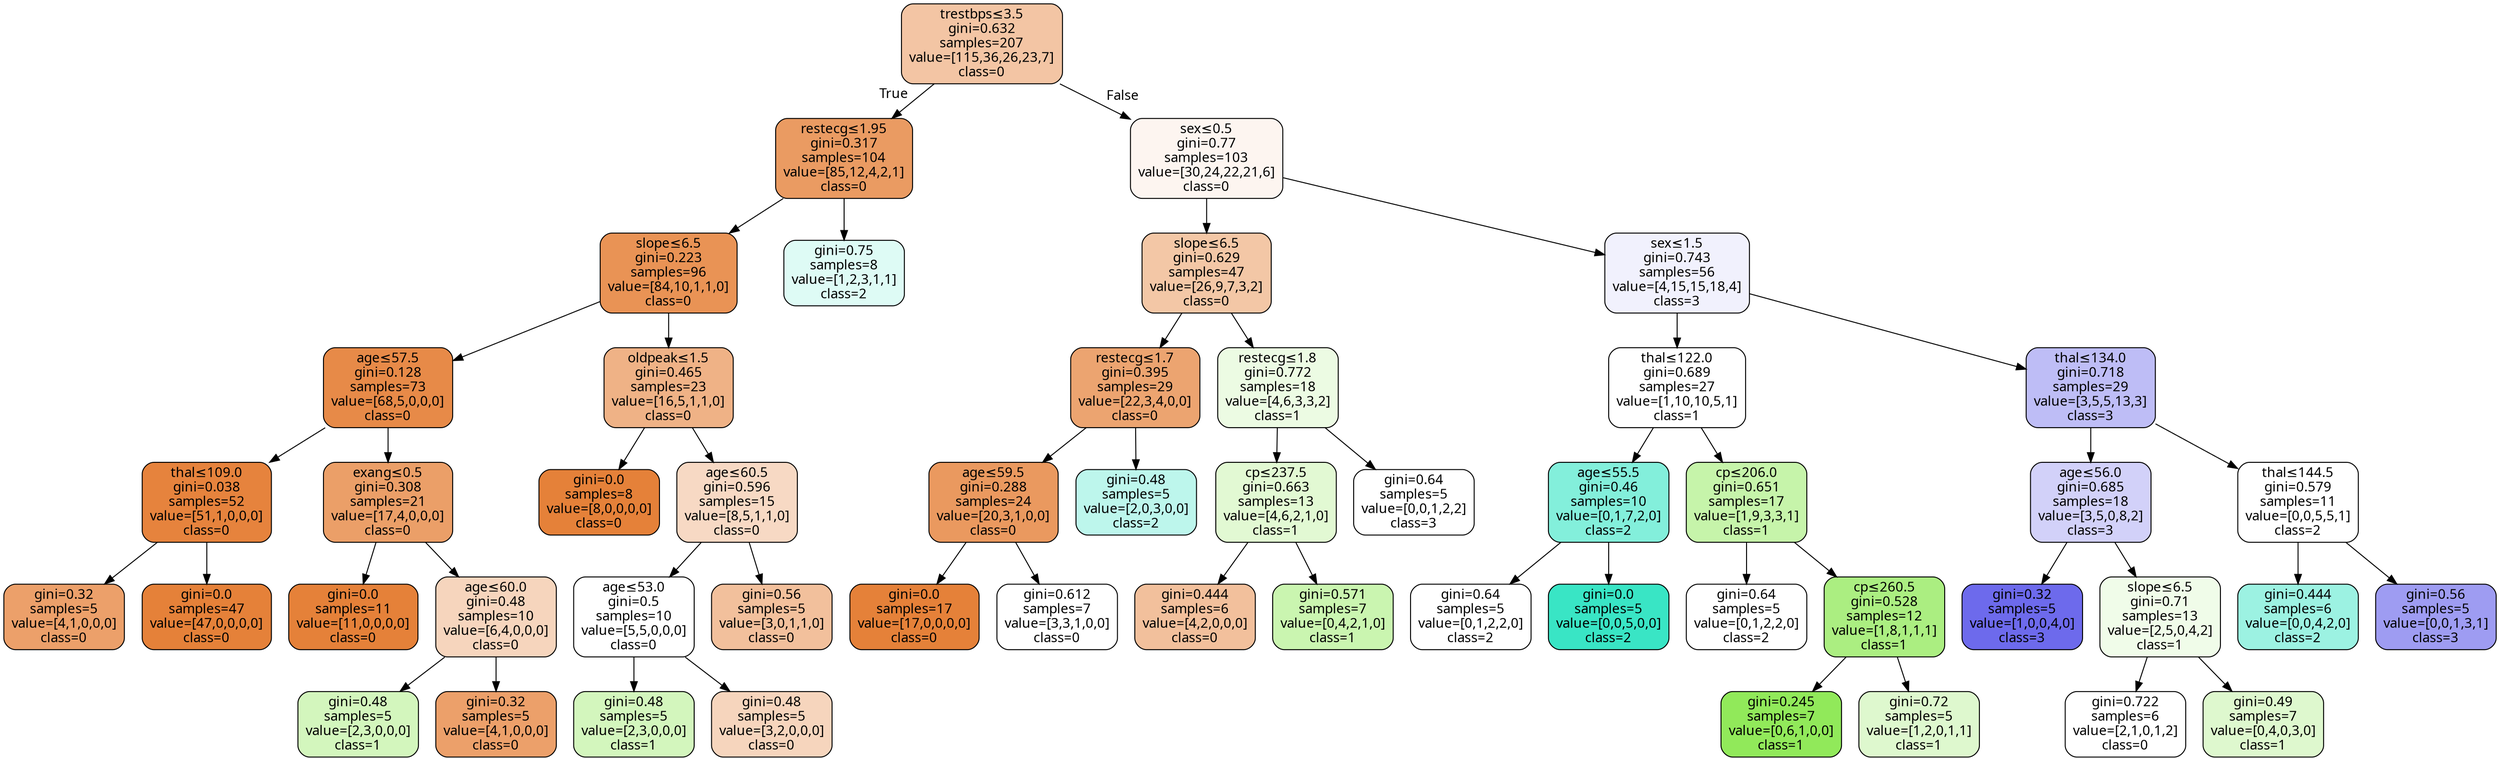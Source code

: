digraph Tree {	node [shape=box, style="filled, rounded", color="black", fontname= "Microsoft YaHei" ] ;	edge [fontname= "Microsoft YaHei" ] ;	0[label=<trestbps&le;3.5<br/>gini=0.632<br/>samples=207<br/>value=[115,36,26,23,7]<br/>class=0>,fillcolor="#f3c5a4"];	1[label=<restecg&le;1.95<br/>gini=0.317<br/>samples=104<br/>value=[85,12,4,2,1]<br/>class=0>,fillcolor="#ea9b62"];	0->1[labeldistance=2.5,labelangle=45,headlabel="True"];	2[label=<slope&le;6.5<br/>gini=0.223<br/>samples=96<br/>value=[84,10,1,1,0]<br/>class=0>,fillcolor="#e99355"];	1 -> 2 ;	3[label=<age&le;57.5<br/>gini=0.128<br/>samples=73<br/>value=[68,5,0,0,0]<br/>class=0>,fillcolor="#e78a48"];	2 -> 3 ;	4[label=<thal&le;109.0<br/>gini=0.038<br/>samples=52<br/>value=[51,1,0,0,0]<br/>class=0>,fillcolor="#e6833d"];	3 -> 4 ;	5[label=<gini=0.32<br/>samples=5<br/>value=[4,1,0,0,0]<br/>class=0>,fillcolor="#eca06a"];	4 -> 5 ;	6[label=<gini=0.0<br/>samples=47<br/>value=[47,0,0,0,0]<br/>class=0>,fillcolor="#e58139"];	4 -> 6 ;	7[label=<exang&le;0.5<br/>gini=0.308<br/>samples=21<br/>value=[17,4,0,0,0]<br/>class=0>,fillcolor="#eb9f68"];	3 -> 7 ;	8[label=<gini=0.0<br/>samples=11<br/>value=[11,0,0,0,0]<br/>class=0>,fillcolor="#e58139"];	7 -> 8 ;	9[label=<age&le;60.0<br/>gini=0.48<br/>samples=10<br/>value=[6,4,0,0,0]<br/>class=0>,fillcolor="#f6d5bd"];	7 -> 9 ;	10[label=<gini=0.48<br/>samples=5<br/>value=[2,3,0,0,0]<br/>class=1>,fillcolor="#d3f6bd"];	9 -> 10 ;	11[label=<gini=0.32<br/>samples=5<br/>value=[4,1,0,0,0]<br/>class=0>,fillcolor="#eca06a"];	9 -> 11 ;	12[label=<oldpeak&le;1.5<br/>gini=0.465<br/>samples=23<br/>value=[16,5,1,1,0]<br/>class=0>,fillcolor="#efb286"];	2 -> 12 ;	13[label=<gini=0.0<br/>samples=8<br/>value=[8,0,0,0,0]<br/>class=0>,fillcolor="#e58139"];	12 -> 13 ;	14[label=<age&le;60.5<br/>gini=0.596<br/>samples=15<br/>value=[8,5,1,1,0]<br/>class=0>,fillcolor="#f7d9c4"];	12 -> 14 ;	15[label=<age&le;53.0<br/>gini=0.5<br/>samples=10<br/>value=[5,5,0,0,0]<br/>class=0>,fillcolor="#ffffff"];	14 -> 15 ;	16[label=<gini=0.48<br/>samples=5<br/>value=[2,3,0,0,0]<br/>class=1>,fillcolor="#d3f6bd"];	15 -> 16 ;	17[label=<gini=0.48<br/>samples=5<br/>value=[3,2,0,0,0]<br/>class=0>,fillcolor="#f6d5bd"];	15 -> 17 ;	18[label=<gini=0.56<br/>samples=5<br/>value=[3,0,1,1,0]<br/>class=0>,fillcolor="#f2c09c"];	14 -> 18 ;	19[label=<gini=0.75<br/>samples=8<br/>value=[1,2,3,1,1]<br/>class=2>,fillcolor="#defbf5"];	1 -> 19 ;	20[label=<sex&le;0.5<br/>gini=0.77<br/>samples=103<br/>value=[30,24,22,21,6]<br/>class=0>,fillcolor="#fdf5f0"];	0->20[labeldistance=2.5,labelangle=-45,headlabel="False"];	21[label=<slope&le;6.5<br/>gini=0.629<br/>samples=47<br/>value=[26,9,7,3,2]<br/>class=0>,fillcolor="#f3c7a6"];	20 -> 21 ;	22[label=<restecg&le;1.7<br/>gini=0.395<br/>samples=29<br/>value=[22,3,4,0,0]<br/>class=0>,fillcolor="#eca470"];	21 -> 22 ;	23[label=<age&le;59.5<br/>gini=0.288<br/>samples=24<br/>value=[20,3,1,0,0]<br/>class=0>,fillcolor="#ea995f"];	22 -> 23 ;	24[label=<gini=0.0<br/>samples=17<br/>value=[17,0,0,0,0]<br/>class=0>,fillcolor="#e58139"];	23 -> 24 ;	25[label=<gini=0.612<br/>samples=7<br/>value=[3,3,1,0,0]<br/>class=0>,fillcolor="#ffffff"];	23 -> 25 ;	26[label=<gini=0.48<br/>samples=5<br/>value=[2,0,3,0,0]<br/>class=2>,fillcolor="#bdf6ec"];	22 -> 26 ;	27[label=<restecg&le;1.8<br/>gini=0.772<br/>samples=18<br/>value=[4,6,3,3,2]<br/>class=1>,fillcolor="#ecfbe3"];	21 -> 27 ;	28[label=<cp&le;237.5<br/>gini=0.663<br/>samples=13<br/>value=[4,6,2,1,0]<br/>class=1>,fillcolor="#e2f9d3"];	27 -> 28 ;	29[label=<gini=0.444<br/>samples=6<br/>value=[4,2,0,0,0]<br/>class=0>,fillcolor="#f2c09c"];	28 -> 29 ;	30[label=<gini=0.571<br/>samples=7<br/>value=[0,4,2,1,0]<br/>class=1>,fillcolor="#caf5b0"];	28 -> 30 ;	31[label=<gini=0.64<br/>samples=5<br/>value=[0,0,1,2,2]<br/>class=3>,fillcolor="#ffffff"];	27 -> 31 ;	32[label=<sex&le;1.5<br/>gini=0.743<br/>samples=56<br/>value=[4,15,15,18,4]<br/>class=3>,fillcolor="#f1f1fd"];	20 -> 32 ;	33[label=<thal&le;122.0<br/>gini=0.689<br/>samples=27<br/>value=[1,10,10,5,1]<br/>class=1>,fillcolor="#ffffff"];	32 -> 33 ;	34[label=<age&le;55.5<br/>gini=0.46<br/>samples=10<br/>value=[0,1,7,2,0]<br/>class=2>,fillcolor="#83efdb"];	33 -> 34 ;	35[label=<gini=0.64<br/>samples=5<br/>value=[0,1,2,2,0]<br/>class=2>,fillcolor="#ffffff"];	34 -> 35 ;	36[label=<gini=0.0<br/>samples=5<br/>value=[0,0,5,0,0]<br/>class=2>,fillcolor="#39e5c5"];	34 -> 36 ;	37[label=<cp&le;206.0<br/>gini=0.651<br/>samples=17<br/>value=[1,9,3,3,1]<br/>class=1>,fillcolor="#c6f4aa"];	33 -> 37 ;	38[label=<gini=0.64<br/>samples=5<br/>value=[0,1,2,2,0]<br/>class=2>,fillcolor="#ffffff"];	37 -> 38 ;	39[label=<cp&le;260.5<br/>gini=0.528<br/>samples=12<br/>value=[1,8,1,1,1]<br/>class=1>,fillcolor="#abee81"];	37 -> 39 ;	40[label=<gini=0.245<br/>samples=7<br/>value=[0,6,1,0,0]<br/>class=1>,fillcolor="#91e95a"];	39 -> 40 ;	41[label=<gini=0.72<br/>samples=5<br/>value=[1,2,0,1,1]<br/>class=1>,fillcolor="#def8ce"];	39 -> 41 ;	42[label=<thal&le;134.0<br/>gini=0.718<br/>samples=29<br/>value=[3,5,5,13,3]<br/>class=3>,fillcolor="#bebdf6"];	32 -> 42 ;	43[label=<age&le;56.0<br/>gini=0.685<br/>samples=18<br/>value=[3,5,0,8,2]<br/>class=3>,fillcolor="#d2d1f9"];	42 -> 43 ;	44[label=<gini=0.32<br/>samples=5<br/>value=[1,0,0,4,0]<br/>class=3>,fillcolor="#6d6aec"];	43 -> 44 ;	45[label=<slope&le;6.5<br/>gini=0.71<br/>samples=13<br/>value=[2,5,0,4,2]<br/>class=1>,fillcolor="#f0fce9"];	43 -> 45 ;	46[label=<gini=0.722<br/>samples=6<br/>value=[2,1,0,1,2]<br/>class=0>,fillcolor="#ffffff"];	45 -> 46 ;	47[label=<gini=0.49<br/>samples=7<br/>value=[0,4,0,3,0]<br/>class=1>,fillcolor="#def8ce"];	45 -> 47 ;	48[label=<thal&le;144.5<br/>gini=0.579<br/>samples=11<br/>value=[0,0,5,5,1]<br/>class=2>,fillcolor="#ffffff"];	42 -> 48 ;	49[label=<gini=0.444<br/>samples=6<br/>value=[0,0,4,2,0]<br/>class=2>,fillcolor="#9cf2e2"];	48 -> 49 ;	50[label=<gini=0.56<br/>samples=5<br/>value=[0,0,1,3,1]<br/>class=3>,fillcolor="#9e9cf2"];	48 -> 50 ;	}	